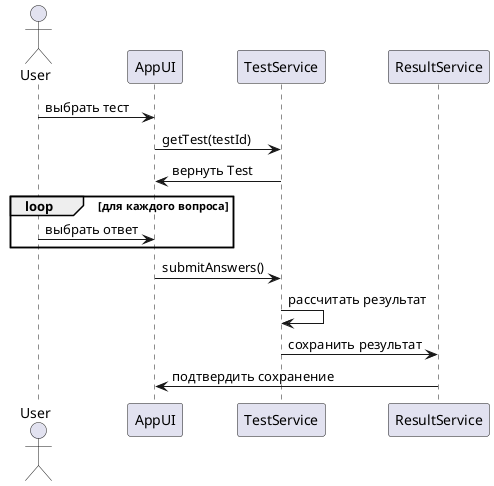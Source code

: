 @startuml
actor User
participant AppUI
participant TestService
participant ResultService

User -> AppUI : выбрать тест
AppUI -> TestService : getTest(testId)
TestService -> AppUI : вернуть Test

loop для каждого вопроса
    User -> AppUI : выбрать ответ
end

AppUI -> TestService : submitAnswers()
TestService -> TestService : рассчитать результат
TestService -> ResultService : сохранить результат
ResultService -> AppUI : подтвердить сохранение

@enduml

